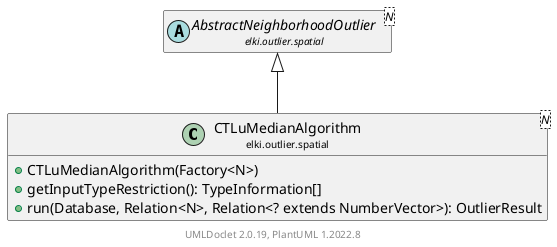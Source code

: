 @startuml
    remove .*\.(Instance|Par|Parameterizer|Factory)$
    set namespaceSeparator none
    hide empty fields
    hide empty methods

    class "<size:14>CTLuMedianAlgorithm\n<size:10>elki.outlier.spatial" as elki.outlier.spatial.CTLuMedianAlgorithm<N> [[CTLuMedianAlgorithm.html]] {
        +CTLuMedianAlgorithm(Factory<N>)
        +getInputTypeRestriction(): TypeInformation[]
        +run(Database, Relation<N>, Relation<? extends NumberVector>): OutlierResult
    }

    abstract class "<size:14>AbstractNeighborhoodOutlier\n<size:10>elki.outlier.spatial" as elki.outlier.spatial.AbstractNeighborhoodOutlier<N> [[AbstractNeighborhoodOutlier.html]]
    class "<size:14>CTLuMedianAlgorithm.Par\n<size:10>elki.outlier.spatial" as elki.outlier.spatial.CTLuMedianAlgorithm.Par<N>

    elki.outlier.spatial.AbstractNeighborhoodOutlier <|-- elki.outlier.spatial.CTLuMedianAlgorithm
    elki.outlier.spatial.CTLuMedianAlgorithm +-- elki.outlier.spatial.CTLuMedianAlgorithm.Par

    center footer UMLDoclet 2.0.19, PlantUML 1.2022.8
@enduml

